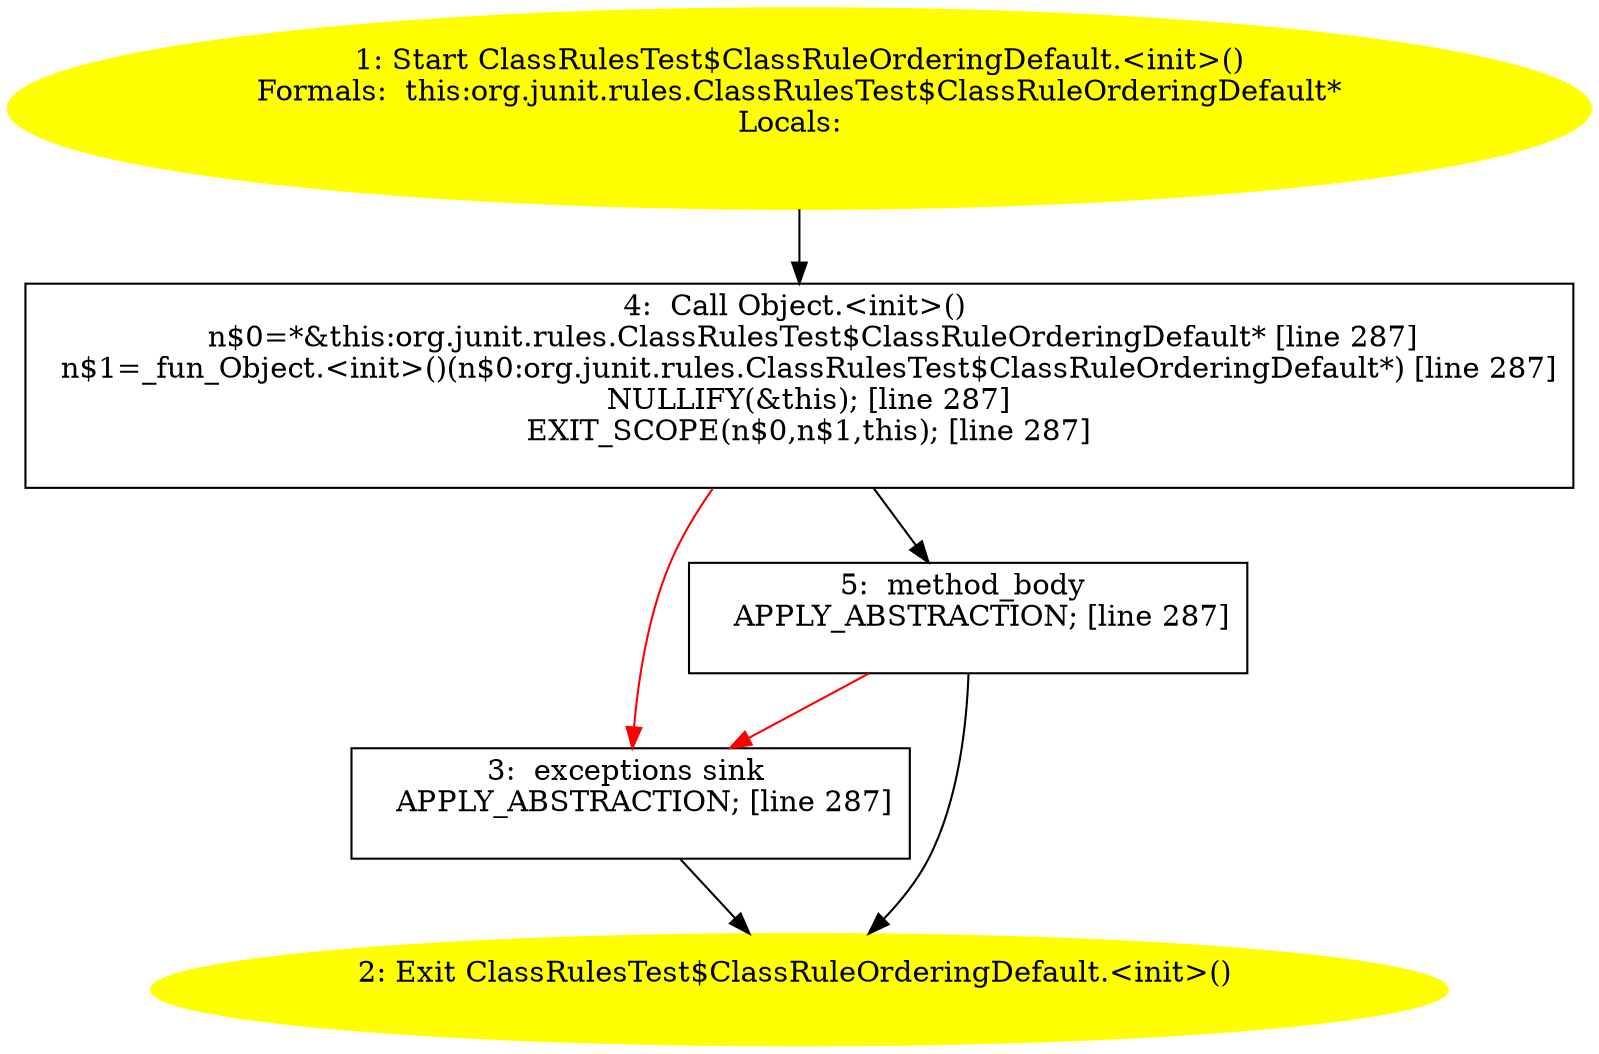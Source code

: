 /* @generated */
digraph cfg {
"org.junit.rules.ClassRulesTest$ClassRuleOrderingDefault.<init>().6545542849e0c9de30d546931fd19420_1" [label="1: Start ClassRulesTest$ClassRuleOrderingDefault.<init>()\nFormals:  this:org.junit.rules.ClassRulesTest$ClassRuleOrderingDefault*\nLocals:  \n  " color=yellow style=filled]
	

	 "org.junit.rules.ClassRulesTest$ClassRuleOrderingDefault.<init>().6545542849e0c9de30d546931fd19420_1" -> "org.junit.rules.ClassRulesTest$ClassRuleOrderingDefault.<init>().6545542849e0c9de30d546931fd19420_4" ;
"org.junit.rules.ClassRulesTest$ClassRuleOrderingDefault.<init>().6545542849e0c9de30d546931fd19420_2" [label="2: Exit ClassRulesTest$ClassRuleOrderingDefault.<init>() \n  " color=yellow style=filled]
	

"org.junit.rules.ClassRulesTest$ClassRuleOrderingDefault.<init>().6545542849e0c9de30d546931fd19420_3" [label="3:  exceptions sink \n   APPLY_ABSTRACTION; [line 287]\n " shape="box"]
	

	 "org.junit.rules.ClassRulesTest$ClassRuleOrderingDefault.<init>().6545542849e0c9de30d546931fd19420_3" -> "org.junit.rules.ClassRulesTest$ClassRuleOrderingDefault.<init>().6545542849e0c9de30d546931fd19420_2" ;
"org.junit.rules.ClassRulesTest$ClassRuleOrderingDefault.<init>().6545542849e0c9de30d546931fd19420_4" [label="4:  Call Object.<init>() \n   n$0=*&this:org.junit.rules.ClassRulesTest$ClassRuleOrderingDefault* [line 287]\n  n$1=_fun_Object.<init>()(n$0:org.junit.rules.ClassRulesTest$ClassRuleOrderingDefault*) [line 287]\n  NULLIFY(&this); [line 287]\n  EXIT_SCOPE(n$0,n$1,this); [line 287]\n " shape="box"]
	

	 "org.junit.rules.ClassRulesTest$ClassRuleOrderingDefault.<init>().6545542849e0c9de30d546931fd19420_4" -> "org.junit.rules.ClassRulesTest$ClassRuleOrderingDefault.<init>().6545542849e0c9de30d546931fd19420_5" ;
	 "org.junit.rules.ClassRulesTest$ClassRuleOrderingDefault.<init>().6545542849e0c9de30d546931fd19420_4" -> "org.junit.rules.ClassRulesTest$ClassRuleOrderingDefault.<init>().6545542849e0c9de30d546931fd19420_3" [color="red" ];
"org.junit.rules.ClassRulesTest$ClassRuleOrderingDefault.<init>().6545542849e0c9de30d546931fd19420_5" [label="5:  method_body \n   APPLY_ABSTRACTION; [line 287]\n " shape="box"]
	

	 "org.junit.rules.ClassRulesTest$ClassRuleOrderingDefault.<init>().6545542849e0c9de30d546931fd19420_5" -> "org.junit.rules.ClassRulesTest$ClassRuleOrderingDefault.<init>().6545542849e0c9de30d546931fd19420_2" ;
	 "org.junit.rules.ClassRulesTest$ClassRuleOrderingDefault.<init>().6545542849e0c9de30d546931fd19420_5" -> "org.junit.rules.ClassRulesTest$ClassRuleOrderingDefault.<init>().6545542849e0c9de30d546931fd19420_3" [color="red" ];
}
